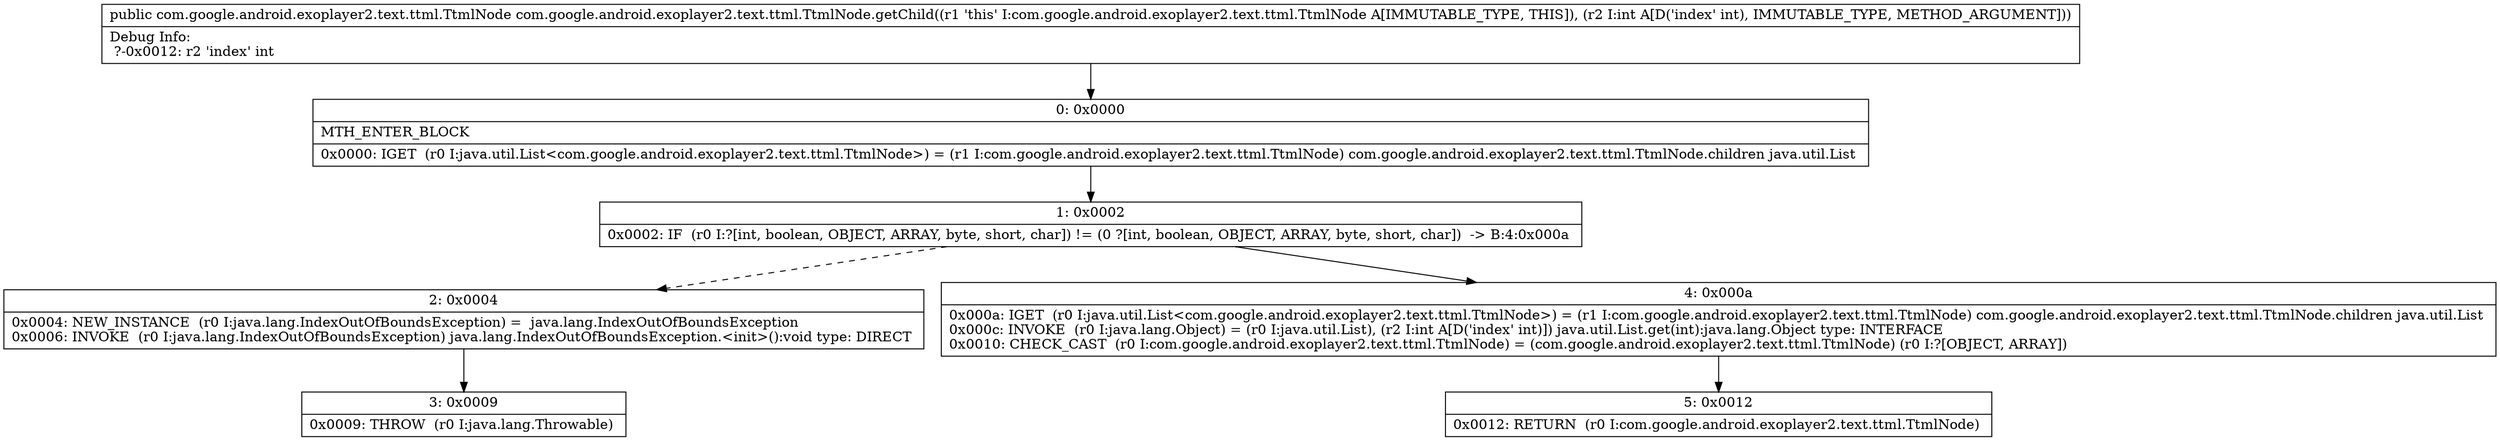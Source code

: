 digraph "CFG forcom.google.android.exoplayer2.text.ttml.TtmlNode.getChild(I)Lcom\/google\/android\/exoplayer2\/text\/ttml\/TtmlNode;" {
Node_0 [shape=record,label="{0\:\ 0x0000|MTH_ENTER_BLOCK\l|0x0000: IGET  (r0 I:java.util.List\<com.google.android.exoplayer2.text.ttml.TtmlNode\>) = (r1 I:com.google.android.exoplayer2.text.ttml.TtmlNode) com.google.android.exoplayer2.text.ttml.TtmlNode.children java.util.List \l}"];
Node_1 [shape=record,label="{1\:\ 0x0002|0x0002: IF  (r0 I:?[int, boolean, OBJECT, ARRAY, byte, short, char]) != (0 ?[int, boolean, OBJECT, ARRAY, byte, short, char])  \-\> B:4:0x000a \l}"];
Node_2 [shape=record,label="{2\:\ 0x0004|0x0004: NEW_INSTANCE  (r0 I:java.lang.IndexOutOfBoundsException) =  java.lang.IndexOutOfBoundsException \l0x0006: INVOKE  (r0 I:java.lang.IndexOutOfBoundsException) java.lang.IndexOutOfBoundsException.\<init\>():void type: DIRECT \l}"];
Node_3 [shape=record,label="{3\:\ 0x0009|0x0009: THROW  (r0 I:java.lang.Throwable) \l}"];
Node_4 [shape=record,label="{4\:\ 0x000a|0x000a: IGET  (r0 I:java.util.List\<com.google.android.exoplayer2.text.ttml.TtmlNode\>) = (r1 I:com.google.android.exoplayer2.text.ttml.TtmlNode) com.google.android.exoplayer2.text.ttml.TtmlNode.children java.util.List \l0x000c: INVOKE  (r0 I:java.lang.Object) = (r0 I:java.util.List), (r2 I:int A[D('index' int)]) java.util.List.get(int):java.lang.Object type: INTERFACE \l0x0010: CHECK_CAST  (r0 I:com.google.android.exoplayer2.text.ttml.TtmlNode) = (com.google.android.exoplayer2.text.ttml.TtmlNode) (r0 I:?[OBJECT, ARRAY]) \l}"];
Node_5 [shape=record,label="{5\:\ 0x0012|0x0012: RETURN  (r0 I:com.google.android.exoplayer2.text.ttml.TtmlNode) \l}"];
MethodNode[shape=record,label="{public com.google.android.exoplayer2.text.ttml.TtmlNode com.google.android.exoplayer2.text.ttml.TtmlNode.getChild((r1 'this' I:com.google.android.exoplayer2.text.ttml.TtmlNode A[IMMUTABLE_TYPE, THIS]), (r2 I:int A[D('index' int), IMMUTABLE_TYPE, METHOD_ARGUMENT]))  | Debug Info:\l  ?\-0x0012: r2 'index' int\l}"];
MethodNode -> Node_0;
Node_0 -> Node_1;
Node_1 -> Node_2[style=dashed];
Node_1 -> Node_4;
Node_2 -> Node_3;
Node_4 -> Node_5;
}

